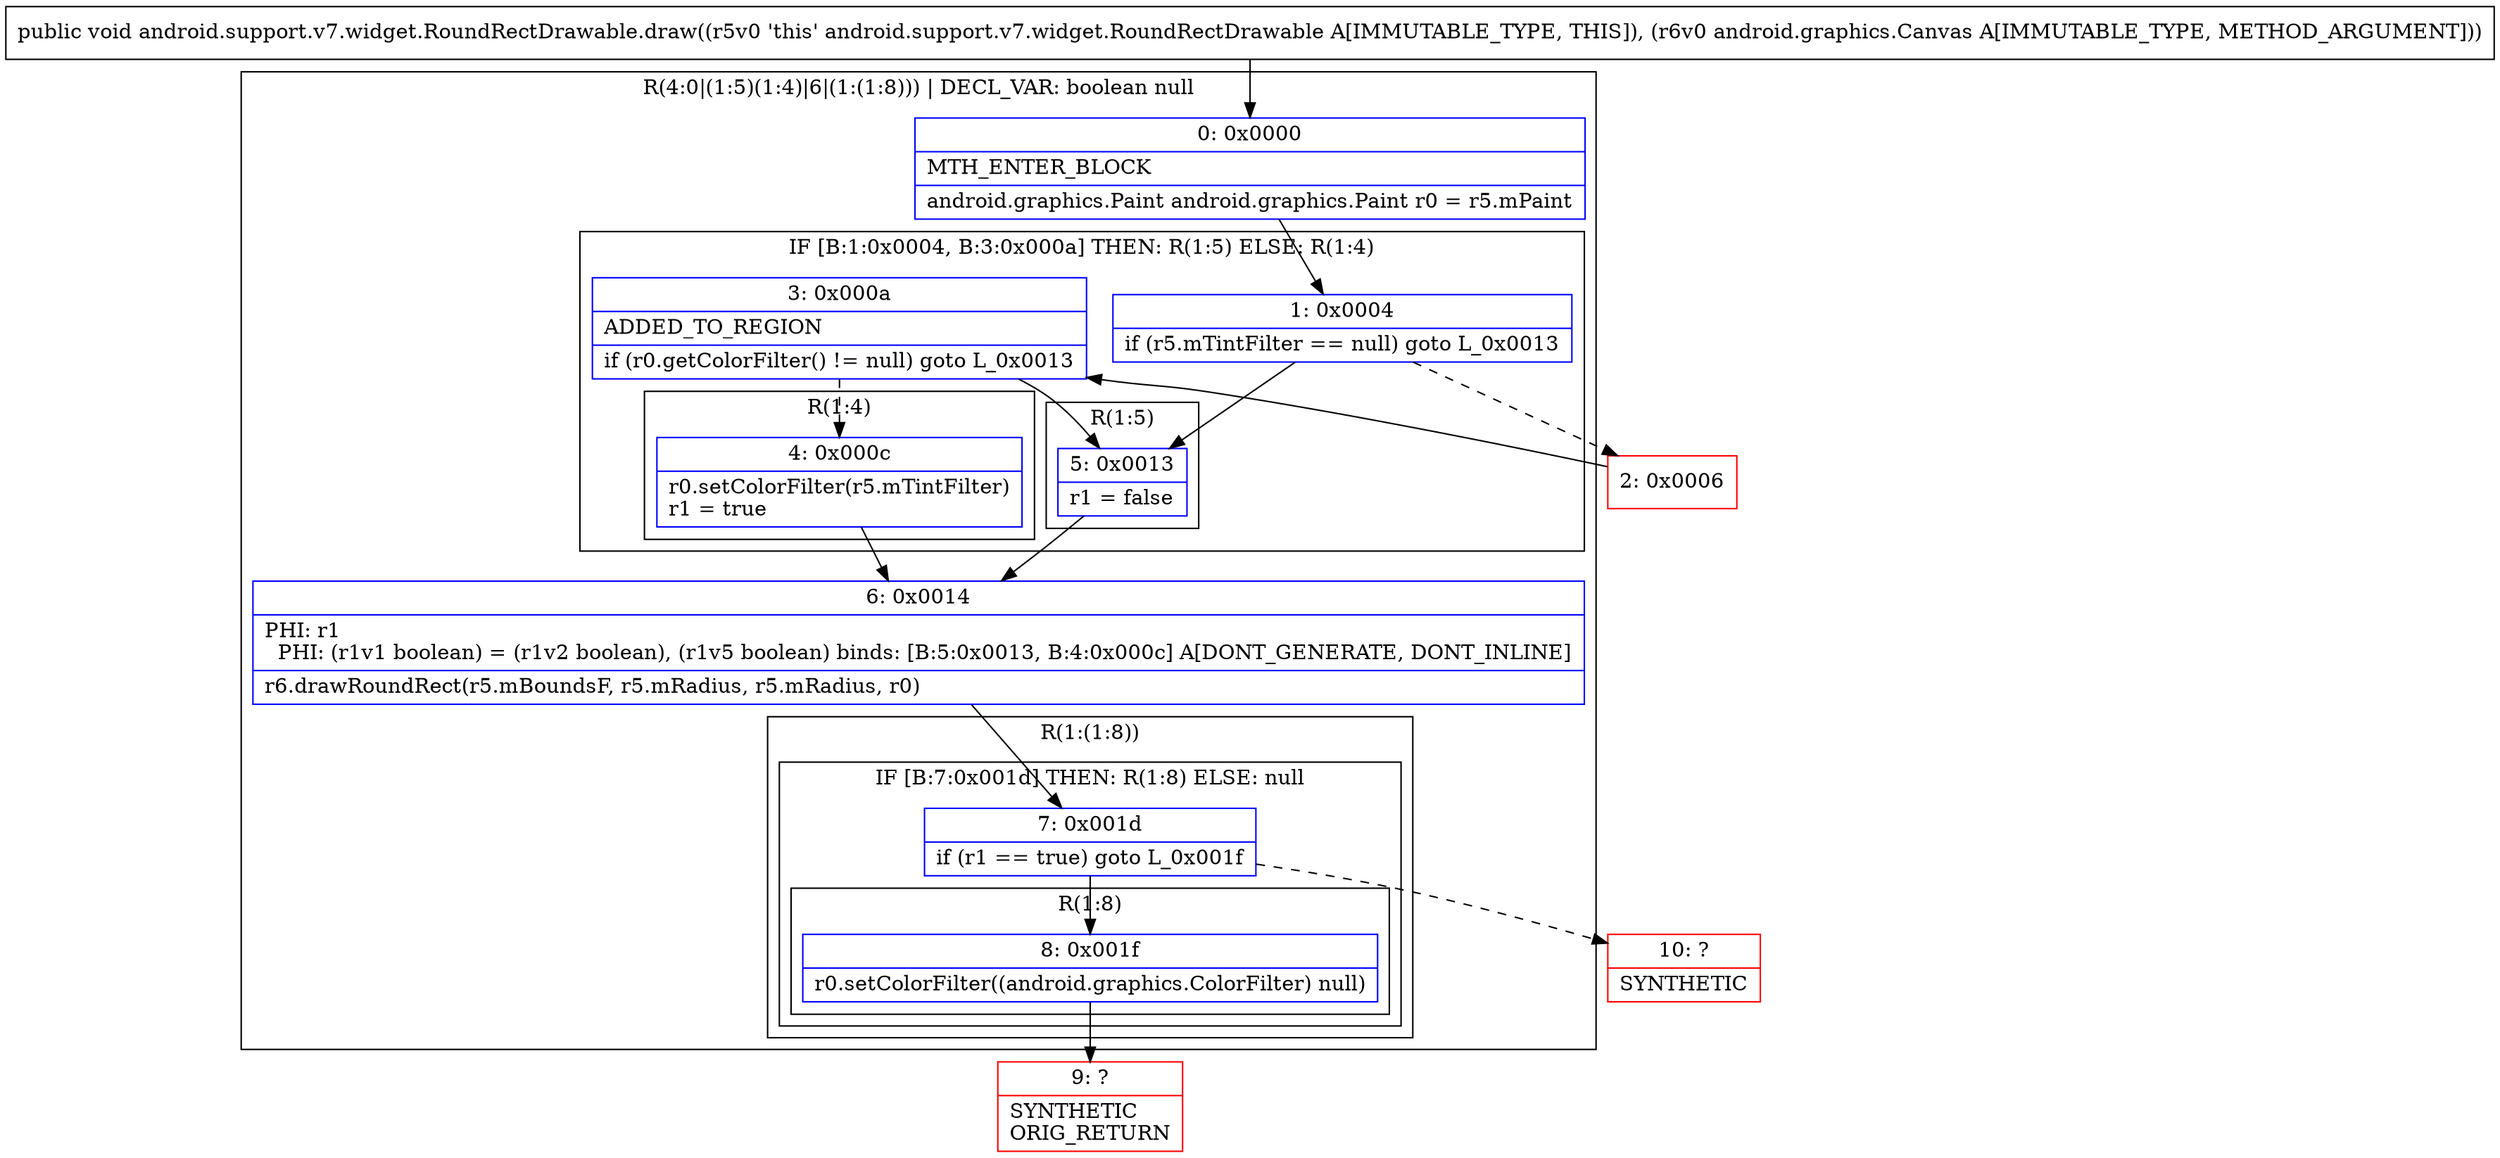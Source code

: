 digraph "CFG forandroid.support.v7.widget.RoundRectDrawable.draw(Landroid\/graphics\/Canvas;)V" {
subgraph cluster_Region_503397114 {
label = "R(4:0|(1:5)(1:4)|6|(1:(1:8))) | DECL_VAR: boolean null\l";
node [shape=record,color=blue];
Node_0 [shape=record,label="{0\:\ 0x0000|MTH_ENTER_BLOCK\l|android.graphics.Paint android.graphics.Paint r0 = r5.mPaint\l}"];
subgraph cluster_IfRegion_1944430374 {
label = "IF [B:1:0x0004, B:3:0x000a] THEN: R(1:5) ELSE: R(1:4)";
node [shape=record,color=blue];
Node_1 [shape=record,label="{1\:\ 0x0004|if (r5.mTintFilter == null) goto L_0x0013\l}"];
Node_3 [shape=record,label="{3\:\ 0x000a|ADDED_TO_REGION\l|if (r0.getColorFilter() != null) goto L_0x0013\l}"];
subgraph cluster_Region_1049373596 {
label = "R(1:5)";
node [shape=record,color=blue];
Node_5 [shape=record,label="{5\:\ 0x0013|r1 = false\l}"];
}
subgraph cluster_Region_1322026901 {
label = "R(1:4)";
node [shape=record,color=blue];
Node_4 [shape=record,label="{4\:\ 0x000c|r0.setColorFilter(r5.mTintFilter)\lr1 = true\l}"];
}
}
Node_6 [shape=record,label="{6\:\ 0x0014|PHI: r1 \l  PHI: (r1v1 boolean) = (r1v2 boolean), (r1v5 boolean) binds: [B:5:0x0013, B:4:0x000c] A[DONT_GENERATE, DONT_INLINE]\l|r6.drawRoundRect(r5.mBoundsF, r5.mRadius, r5.mRadius, r0)\l}"];
subgraph cluster_Region_56217809 {
label = "R(1:(1:8))";
node [shape=record,color=blue];
subgraph cluster_IfRegion_2069585719 {
label = "IF [B:7:0x001d] THEN: R(1:8) ELSE: null";
node [shape=record,color=blue];
Node_7 [shape=record,label="{7\:\ 0x001d|if (r1 == true) goto L_0x001f\l}"];
subgraph cluster_Region_701301429 {
label = "R(1:8)";
node [shape=record,color=blue];
Node_8 [shape=record,label="{8\:\ 0x001f|r0.setColorFilter((android.graphics.ColorFilter) null)\l}"];
}
}
}
}
Node_2 [shape=record,color=red,label="{2\:\ 0x0006}"];
Node_9 [shape=record,color=red,label="{9\:\ ?|SYNTHETIC\lORIG_RETURN\l}"];
Node_10 [shape=record,color=red,label="{10\:\ ?|SYNTHETIC\l}"];
MethodNode[shape=record,label="{public void android.support.v7.widget.RoundRectDrawable.draw((r5v0 'this' android.support.v7.widget.RoundRectDrawable A[IMMUTABLE_TYPE, THIS]), (r6v0 android.graphics.Canvas A[IMMUTABLE_TYPE, METHOD_ARGUMENT])) }"];
MethodNode -> Node_0;
Node_0 -> Node_1;
Node_1 -> Node_2[style=dashed];
Node_1 -> Node_5;
Node_3 -> Node_4[style=dashed];
Node_3 -> Node_5;
Node_5 -> Node_6;
Node_4 -> Node_6;
Node_6 -> Node_7;
Node_7 -> Node_8;
Node_7 -> Node_10[style=dashed];
Node_8 -> Node_9;
Node_2 -> Node_3;
}

